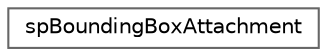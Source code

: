 digraph "类继承关系图"
{
 // LATEX_PDF_SIZE
  bgcolor="transparent";
  edge [fontname=Helvetica,fontsize=10,labelfontname=Helvetica,labelfontsize=10];
  node [fontname=Helvetica,fontsize=10,shape=box,height=0.2,width=0.4];
  rankdir="LR";
  Node0 [id="Node000000",label="spBoundingBoxAttachment",height=0.2,width=0.4,color="grey40", fillcolor="white", style="filled",URL="$structsp_bounding_box_attachment.html",tooltip=" "];
}

